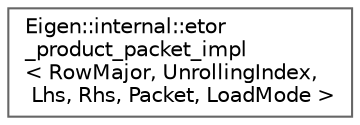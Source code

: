 digraph "类继承关系图"
{
 // LATEX_PDF_SIZE
  bgcolor="transparent";
  edge [fontname=Helvetica,fontsize=10,labelfontname=Helvetica,labelfontsize=10];
  node [fontname=Helvetica,fontsize=10,shape=box,height=0.2,width=0.4];
  rankdir="LR";
  Node0 [id="Node000000",label="Eigen::internal::etor\l_product_packet_impl\l\< RowMajor, UnrollingIndex,\l Lhs, Rhs, Packet, LoadMode \>",height=0.2,width=0.4,color="grey40", fillcolor="white", style="filled",URL="$struct_eigen_1_1internal_1_1etor__product__packet__impl_3_01_row_major_00_01_unrolling_index_00_411b4c9bdf24490a5fcdbf8a014c4f10.html",tooltip=" "];
}
